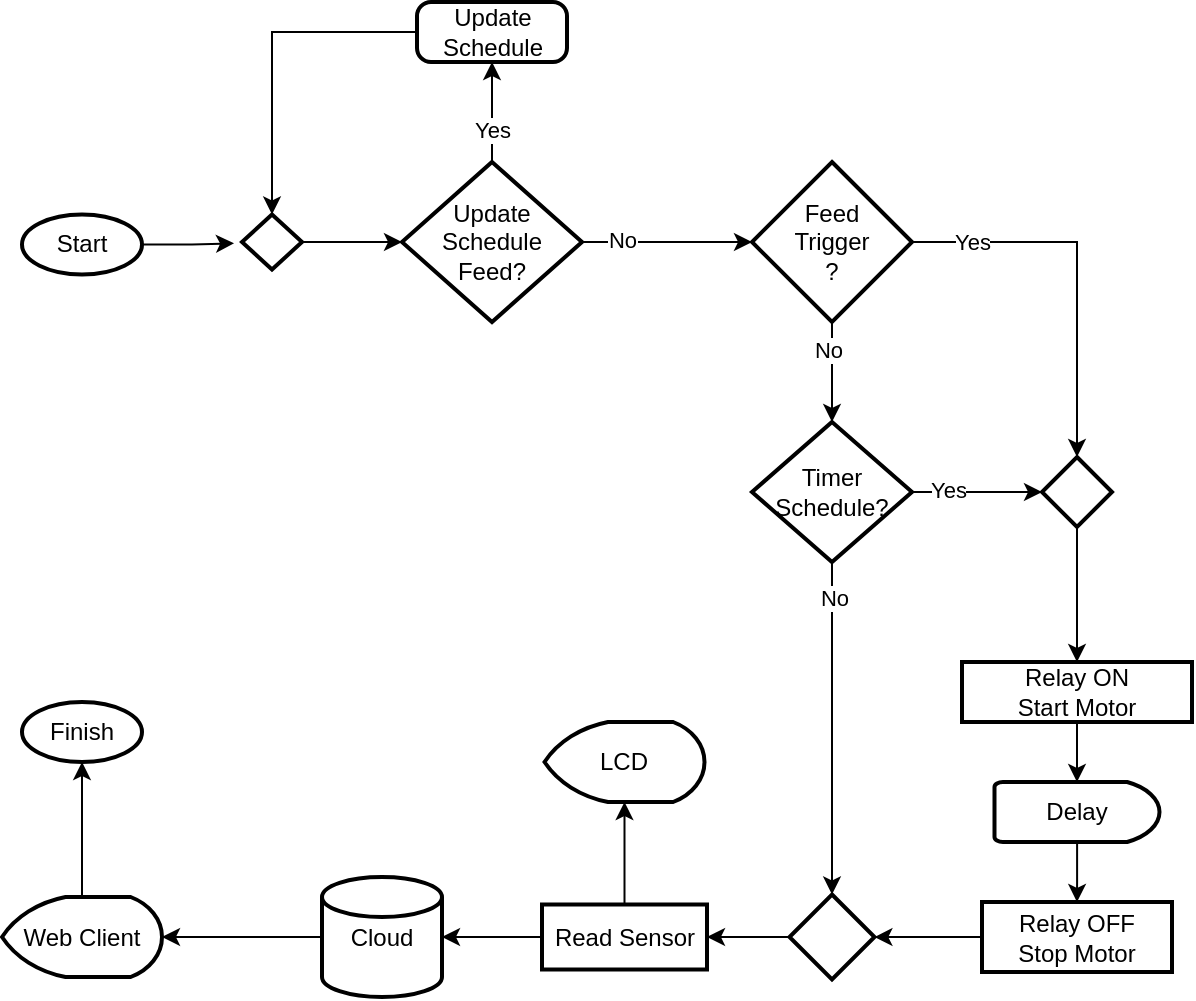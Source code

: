 <mxfile version="23.1.5" type="github">
  <diagram id="C5RBs43oDa-KdzZeNtuy" name="Page-1">
    <mxGraphModel dx="1195" dy="660" grid="1" gridSize="10" guides="1" tooltips="1" connect="1" arrows="1" fold="1" page="1" pageScale="1" pageWidth="1600" pageHeight="900" math="0" shadow="0">
      <root>
        <mxCell id="WIyWlLk6GJQsqaUBKTNV-0" />
        <mxCell id="WIyWlLk6GJQsqaUBKTNV-1" parent="WIyWlLk6GJQsqaUBKTNV-0" />
        <mxCell id="DiUZtxXK9iD7o8kNdBPh-24" value="" style="edgeStyle=orthogonalEdgeStyle;rounded=0;orthogonalLoop=1;jettySize=auto;html=1;entryX=-0.133;entryY=0.522;entryDx=0;entryDy=0;entryPerimeter=0;" edge="1" parent="WIyWlLk6GJQsqaUBKTNV-1" source="DiUZtxXK9iD7o8kNdBPh-20" target="DiUZtxXK9iD7o8kNdBPh-36">
          <mxGeometry relative="1" as="geometry">
            <mxPoint x="320" y="180" as="targetPoint" />
          </mxGeometry>
        </mxCell>
        <mxCell id="DiUZtxXK9iD7o8kNdBPh-20" value="Start" style="strokeWidth=2;html=1;shape=mxgraph.flowchart.start_1;whiteSpace=wrap;" vertex="1" parent="WIyWlLk6GJQsqaUBKTNV-1">
          <mxGeometry x="360" y="166.25" width="60" height="30" as="geometry" />
        </mxCell>
        <mxCell id="DiUZtxXK9iD7o8kNdBPh-27" value="" style="edgeStyle=orthogonalEdgeStyle;rounded=0;orthogonalLoop=1;jettySize=auto;html=1;" edge="1" parent="WIyWlLk6GJQsqaUBKTNV-1" source="DiUZtxXK9iD7o8kNdBPh-36" target="DiUZtxXK9iD7o8kNdBPh-25">
          <mxGeometry relative="1" as="geometry" />
        </mxCell>
        <mxCell id="DiUZtxXK9iD7o8kNdBPh-31" style="edgeStyle=orthogonalEdgeStyle;rounded=0;orthogonalLoop=1;jettySize=auto;html=1;entryX=0.5;entryY=1;entryDx=0;entryDy=0;" edge="1" parent="WIyWlLk6GJQsqaUBKTNV-1" source="DiUZtxXK9iD7o8kNdBPh-25" target="DiUZtxXK9iD7o8kNdBPh-30">
          <mxGeometry relative="1" as="geometry" />
        </mxCell>
        <mxCell id="DiUZtxXK9iD7o8kNdBPh-39" value="Yes" style="edgeLabel;html=1;align=center;verticalAlign=middle;resizable=0;points=[];" vertex="1" connectable="0" parent="DiUZtxXK9iD7o8kNdBPh-31">
          <mxGeometry x="-0.366" relative="1" as="geometry">
            <mxPoint as="offset" />
          </mxGeometry>
        </mxCell>
        <mxCell id="DiUZtxXK9iD7o8kNdBPh-41" value="" style="edgeStyle=orthogonalEdgeStyle;rounded=0;orthogonalLoop=1;jettySize=auto;html=1;" edge="1" parent="WIyWlLk6GJQsqaUBKTNV-1" source="DiUZtxXK9iD7o8kNdBPh-25" target="DiUZtxXK9iD7o8kNdBPh-40">
          <mxGeometry relative="1" as="geometry" />
        </mxCell>
        <mxCell id="DiUZtxXK9iD7o8kNdBPh-53" value="No" style="edgeLabel;html=1;align=center;verticalAlign=middle;resizable=0;points=[];" vertex="1" connectable="0" parent="DiUZtxXK9iD7o8kNdBPh-41">
          <mxGeometry x="-0.546" y="1" relative="1" as="geometry">
            <mxPoint as="offset" />
          </mxGeometry>
        </mxCell>
        <mxCell id="DiUZtxXK9iD7o8kNdBPh-25" value="&lt;div&gt;Update&lt;/div&gt;&lt;div&gt;Schedule&lt;br&gt;Feed?&lt;br&gt;&lt;/div&gt;" style="strokeWidth=2;html=1;shape=mxgraph.flowchart.decision;whiteSpace=wrap;" vertex="1" parent="WIyWlLk6GJQsqaUBKTNV-1">
          <mxGeometry x="550" y="140" width="90" height="80" as="geometry" />
        </mxCell>
        <mxCell id="DiUZtxXK9iD7o8kNdBPh-35" style="edgeStyle=orthogonalEdgeStyle;rounded=0;orthogonalLoop=1;jettySize=auto;html=1;entryX=0.5;entryY=0;entryDx=0;entryDy=0;entryPerimeter=0;" edge="1" parent="WIyWlLk6GJQsqaUBKTNV-1" source="DiUZtxXK9iD7o8kNdBPh-30" target="DiUZtxXK9iD7o8kNdBPh-36">
          <mxGeometry relative="1" as="geometry">
            <mxPoint x="490" y="180" as="targetPoint" />
          </mxGeometry>
        </mxCell>
        <mxCell id="DiUZtxXK9iD7o8kNdBPh-30" value="Update Schedule" style="rounded=1;whiteSpace=wrap;html=1;absoluteArcSize=1;arcSize=14;strokeWidth=2;" vertex="1" parent="WIyWlLk6GJQsqaUBKTNV-1">
          <mxGeometry x="557.5" y="60" width="75" height="30" as="geometry" />
        </mxCell>
        <mxCell id="DiUZtxXK9iD7o8kNdBPh-36" value="" style="strokeWidth=2;html=1;shape=mxgraph.flowchart.decision;whiteSpace=wrap;" vertex="1" parent="WIyWlLk6GJQsqaUBKTNV-1">
          <mxGeometry x="470" y="166.25" width="30" height="27.5" as="geometry" />
        </mxCell>
        <mxCell id="DiUZtxXK9iD7o8kNdBPh-52" value="" style="edgeStyle=orthogonalEdgeStyle;rounded=0;orthogonalLoop=1;jettySize=auto;html=1;" edge="1" parent="WIyWlLk6GJQsqaUBKTNV-1" source="DiUZtxXK9iD7o8kNdBPh-40" target="DiUZtxXK9iD7o8kNdBPh-51">
          <mxGeometry relative="1" as="geometry" />
        </mxCell>
        <mxCell id="DiUZtxXK9iD7o8kNdBPh-54" value="&lt;div&gt;No&lt;/div&gt;" style="edgeLabel;html=1;align=center;verticalAlign=middle;resizable=0;points=[];" vertex="1" connectable="0" parent="DiUZtxXK9iD7o8kNdBPh-52">
          <mxGeometry x="-0.385" y="-2" relative="1" as="geometry">
            <mxPoint y="-2" as="offset" />
          </mxGeometry>
        </mxCell>
        <mxCell id="DiUZtxXK9iD7o8kNdBPh-63" style="edgeStyle=orthogonalEdgeStyle;rounded=0;orthogonalLoop=1;jettySize=auto;html=1;entryX=0.5;entryY=0;entryDx=0;entryDy=0;" edge="1" parent="WIyWlLk6GJQsqaUBKTNV-1" source="DiUZtxXK9iD7o8kNdBPh-40" target="DiUZtxXK9iD7o8kNdBPh-58">
          <mxGeometry relative="1" as="geometry" />
        </mxCell>
        <mxCell id="DiUZtxXK9iD7o8kNdBPh-70" value="Yes" style="edgeLabel;html=1;align=center;verticalAlign=middle;resizable=0;points=[];" vertex="1" connectable="0" parent="DiUZtxXK9iD7o8kNdBPh-63">
          <mxGeometry x="-0.69" relative="1" as="geometry">
            <mxPoint as="offset" />
          </mxGeometry>
        </mxCell>
        <mxCell id="DiUZtxXK9iD7o8kNdBPh-40" value="&lt;div&gt;Feed&lt;/div&gt;&lt;div&gt;Trigger&lt;/div&gt;&lt;div&gt;?&lt;br&gt;&lt;/div&gt;" style="rhombus;whiteSpace=wrap;html=1;strokeWidth=2;" vertex="1" parent="WIyWlLk6GJQsqaUBKTNV-1">
          <mxGeometry x="725" y="140" width="80" height="80" as="geometry" />
        </mxCell>
        <mxCell id="DiUZtxXK9iD7o8kNdBPh-45" value="" style="edgeStyle=orthogonalEdgeStyle;rounded=0;orthogonalLoop=1;jettySize=auto;html=1;entryX=0.5;entryY=0;entryDx=0;entryDy=0;entryPerimeter=0;" edge="1" parent="WIyWlLk6GJQsqaUBKTNV-1" source="DiUZtxXK9iD7o8kNdBPh-42" target="DiUZtxXK9iD7o8kNdBPh-46">
          <mxGeometry relative="1" as="geometry">
            <mxPoint x="765" y="405" as="targetPoint" />
          </mxGeometry>
        </mxCell>
        <mxCell id="DiUZtxXK9iD7o8kNdBPh-42" value="&lt;div&gt;Relay ON&lt;/div&gt;&lt;div&gt;Start Motor&lt;br&gt;&lt;/div&gt;" style="whiteSpace=wrap;html=1;strokeWidth=2;" vertex="1" parent="WIyWlLk6GJQsqaUBKTNV-1">
          <mxGeometry x="830" y="390" width="115" height="30" as="geometry" />
        </mxCell>
        <mxCell id="DiUZtxXK9iD7o8kNdBPh-49" value="" style="edgeStyle=orthogonalEdgeStyle;rounded=0;orthogonalLoop=1;jettySize=auto;html=1;" edge="1" parent="WIyWlLk6GJQsqaUBKTNV-1" source="DiUZtxXK9iD7o8kNdBPh-46" target="DiUZtxXK9iD7o8kNdBPh-48">
          <mxGeometry relative="1" as="geometry" />
        </mxCell>
        <mxCell id="DiUZtxXK9iD7o8kNdBPh-46" value="Delay" style="strokeWidth=2;html=1;shape=mxgraph.flowchart.delay;whiteSpace=wrap;" vertex="1" parent="WIyWlLk6GJQsqaUBKTNV-1">
          <mxGeometry x="846.25" y="450" width="82.5" height="30" as="geometry" />
        </mxCell>
        <mxCell id="DiUZtxXK9iD7o8kNdBPh-67" value="" style="edgeStyle=orthogonalEdgeStyle;rounded=0;orthogonalLoop=1;jettySize=auto;html=1;" edge="1" parent="WIyWlLk6GJQsqaUBKTNV-1" source="DiUZtxXK9iD7o8kNdBPh-48" target="DiUZtxXK9iD7o8kNdBPh-66">
          <mxGeometry relative="1" as="geometry" />
        </mxCell>
        <mxCell id="DiUZtxXK9iD7o8kNdBPh-48" value="&lt;div&gt;Relay OFF&lt;/div&gt;&lt;div&gt;Stop Motor&lt;br&gt;&lt;/div&gt;" style="whiteSpace=wrap;html=1;strokeWidth=2;" vertex="1" parent="WIyWlLk6GJQsqaUBKTNV-1">
          <mxGeometry x="840" y="510" width="95" height="35" as="geometry" />
        </mxCell>
        <mxCell id="DiUZtxXK9iD7o8kNdBPh-59" value="" style="edgeStyle=orthogonalEdgeStyle;rounded=0;orthogonalLoop=1;jettySize=auto;html=1;" edge="1" parent="WIyWlLk6GJQsqaUBKTNV-1" source="DiUZtxXK9iD7o8kNdBPh-51" target="DiUZtxXK9iD7o8kNdBPh-58">
          <mxGeometry relative="1" as="geometry" />
        </mxCell>
        <mxCell id="DiUZtxXK9iD7o8kNdBPh-83" value="Yes" style="edgeLabel;html=1;align=center;verticalAlign=middle;resizable=0;points=[];" vertex="1" connectable="0" parent="DiUZtxXK9iD7o8kNdBPh-59">
          <mxGeometry x="-0.455" y="1" relative="1" as="geometry">
            <mxPoint as="offset" />
          </mxGeometry>
        </mxCell>
        <mxCell id="DiUZtxXK9iD7o8kNdBPh-81" style="edgeStyle=orthogonalEdgeStyle;rounded=0;orthogonalLoop=1;jettySize=auto;html=1;entryX=0.5;entryY=0;entryDx=0;entryDy=0;" edge="1" parent="WIyWlLk6GJQsqaUBKTNV-1" source="DiUZtxXK9iD7o8kNdBPh-51" target="DiUZtxXK9iD7o8kNdBPh-66">
          <mxGeometry relative="1" as="geometry" />
        </mxCell>
        <mxCell id="DiUZtxXK9iD7o8kNdBPh-84" value="No" style="edgeLabel;html=1;align=center;verticalAlign=middle;resizable=0;points=[];" vertex="1" connectable="0" parent="DiUZtxXK9iD7o8kNdBPh-81">
          <mxGeometry x="-0.781" y="1" relative="1" as="geometry">
            <mxPoint as="offset" />
          </mxGeometry>
        </mxCell>
        <mxCell id="DiUZtxXK9iD7o8kNdBPh-51" value="&lt;div&gt;Timer&lt;/div&gt;&lt;div&gt;Schedule?&lt;/div&gt;" style="rhombus;whiteSpace=wrap;html=1;strokeWidth=2;" vertex="1" parent="WIyWlLk6GJQsqaUBKTNV-1">
          <mxGeometry x="725" y="270" width="80" height="70" as="geometry" />
        </mxCell>
        <mxCell id="DiUZtxXK9iD7o8kNdBPh-65" style="edgeStyle=orthogonalEdgeStyle;rounded=0;orthogonalLoop=1;jettySize=auto;html=1;entryX=0.5;entryY=0;entryDx=0;entryDy=0;" edge="1" parent="WIyWlLk6GJQsqaUBKTNV-1" source="DiUZtxXK9iD7o8kNdBPh-58" target="DiUZtxXK9iD7o8kNdBPh-42">
          <mxGeometry relative="1" as="geometry">
            <mxPoint x="887" y="370" as="targetPoint" />
          </mxGeometry>
        </mxCell>
        <mxCell id="DiUZtxXK9iD7o8kNdBPh-58" value="" style="rhombus;whiteSpace=wrap;html=1;strokeWidth=2;" vertex="1" parent="WIyWlLk6GJQsqaUBKTNV-1">
          <mxGeometry x="870" y="287.5" width="35" height="35" as="geometry" />
        </mxCell>
        <mxCell id="DiUZtxXK9iD7o8kNdBPh-69" value="" style="edgeStyle=orthogonalEdgeStyle;rounded=0;orthogonalLoop=1;jettySize=auto;html=1;" edge="1" parent="WIyWlLk6GJQsqaUBKTNV-1" source="DiUZtxXK9iD7o8kNdBPh-66" target="DiUZtxXK9iD7o8kNdBPh-68">
          <mxGeometry relative="1" as="geometry" />
        </mxCell>
        <mxCell id="DiUZtxXK9iD7o8kNdBPh-66" value="" style="rhombus;whiteSpace=wrap;html=1;strokeWidth=2;" vertex="1" parent="WIyWlLk6GJQsqaUBKTNV-1">
          <mxGeometry x="743.75" y="506.25" width="42.5" height="42.5" as="geometry" />
        </mxCell>
        <mxCell id="DiUZtxXK9iD7o8kNdBPh-75" value="" style="edgeStyle=orthogonalEdgeStyle;rounded=0;orthogonalLoop=1;jettySize=auto;html=1;" edge="1" parent="WIyWlLk6GJQsqaUBKTNV-1" source="DiUZtxXK9iD7o8kNdBPh-68" target="DiUZtxXK9iD7o8kNdBPh-73">
          <mxGeometry relative="1" as="geometry">
            <Array as="points">
              <mxPoint x="661" y="450" />
              <mxPoint x="661" y="450" />
            </Array>
          </mxGeometry>
        </mxCell>
        <mxCell id="DiUZtxXK9iD7o8kNdBPh-68" value="Read Sensor" style="whiteSpace=wrap;html=1;strokeWidth=2;" vertex="1" parent="WIyWlLk6GJQsqaUBKTNV-1">
          <mxGeometry x="620" y="511.25" width="82.5" height="32.5" as="geometry" />
        </mxCell>
        <mxCell id="DiUZtxXK9iD7o8kNdBPh-71" value="Cloud" style="strokeWidth=2;html=1;shape=mxgraph.flowchart.database;whiteSpace=wrap;" vertex="1" parent="WIyWlLk6GJQsqaUBKTNV-1">
          <mxGeometry x="510" y="497.5" width="60" height="60" as="geometry" />
        </mxCell>
        <mxCell id="DiUZtxXK9iD7o8kNdBPh-72" style="edgeStyle=orthogonalEdgeStyle;rounded=0;orthogonalLoop=1;jettySize=auto;html=1;entryX=1;entryY=0.5;entryDx=0;entryDy=0;entryPerimeter=0;" edge="1" parent="WIyWlLk6GJQsqaUBKTNV-1" source="DiUZtxXK9iD7o8kNdBPh-68" target="DiUZtxXK9iD7o8kNdBPh-71">
          <mxGeometry relative="1" as="geometry" />
        </mxCell>
        <mxCell id="DiUZtxXK9iD7o8kNdBPh-73" value="LCD" style="strokeWidth=2;html=1;shape=mxgraph.flowchart.display;whiteSpace=wrap;" vertex="1" parent="WIyWlLk6GJQsqaUBKTNV-1">
          <mxGeometry x="621.25" y="420" width="80" height="40" as="geometry" />
        </mxCell>
        <mxCell id="DiUZtxXK9iD7o8kNdBPh-79" value="" style="edgeStyle=orthogonalEdgeStyle;rounded=0;orthogonalLoop=1;jettySize=auto;html=1;entryX=0.5;entryY=1;entryDx=0;entryDy=0;entryPerimeter=0;" edge="1" parent="WIyWlLk6GJQsqaUBKTNV-1" source="DiUZtxXK9iD7o8kNdBPh-76" target="DiUZtxXK9iD7o8kNdBPh-77">
          <mxGeometry relative="1" as="geometry">
            <mxPoint x="390" y="460" as="targetPoint" />
            <Array as="points" />
          </mxGeometry>
        </mxCell>
        <mxCell id="DiUZtxXK9iD7o8kNdBPh-76" value="Web Client" style="strokeWidth=2;html=1;shape=mxgraph.flowchart.display;whiteSpace=wrap;" vertex="1" parent="WIyWlLk6GJQsqaUBKTNV-1">
          <mxGeometry x="350" y="507.5" width="80" height="40" as="geometry" />
        </mxCell>
        <mxCell id="DiUZtxXK9iD7o8kNdBPh-77" value="Finish" style="strokeWidth=2;html=1;shape=mxgraph.flowchart.start_1;whiteSpace=wrap;" vertex="1" parent="WIyWlLk6GJQsqaUBKTNV-1">
          <mxGeometry x="360" y="410" width="60" height="30" as="geometry" />
        </mxCell>
        <mxCell id="DiUZtxXK9iD7o8kNdBPh-78" style="edgeStyle=orthogonalEdgeStyle;rounded=0;orthogonalLoop=1;jettySize=auto;html=1;entryX=1;entryY=0.5;entryDx=0;entryDy=0;entryPerimeter=0;" edge="1" parent="WIyWlLk6GJQsqaUBKTNV-1" source="DiUZtxXK9iD7o8kNdBPh-71" target="DiUZtxXK9iD7o8kNdBPh-76">
          <mxGeometry relative="1" as="geometry" />
        </mxCell>
      </root>
    </mxGraphModel>
  </diagram>
</mxfile>
